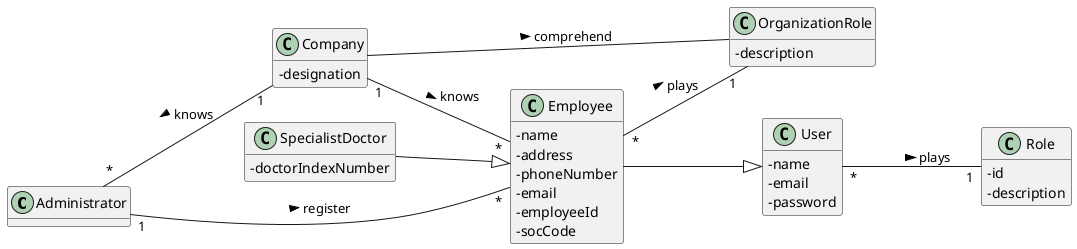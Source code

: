 @startuml
'https://plantuml.com/class-diagram
hide methods
left to right direction
skinparam classAttributeIconSize 0

class Administrator
class Company
class Employee
class User
class Role
class OrganizationRole

class OrganizationRole{
-description
}

class User{
-name
-email
-password
}
class Employee{
-name
-address
-phoneNumber
-email
-employeeId
-socCode
}

class Company{
-designation
}

class Role{
-id
-description
}

class SpecialistDoctor{
-doctorIndexNumber
}

Administrator "*"--"1" Company : < knows
Employee --|> User
Company "1"--"*" Employee : knows >
Administrator "1"--"*" Employee : register >
User "*"--"1" Role : plays >
Employee "*"--"1" OrganizationRole: plays >
SpecialistDoctor --|> Employee
Company -- OrganizationRole : comprehend >
@enduml